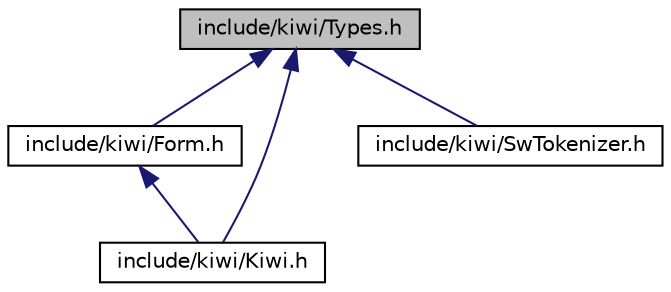 digraph "include/kiwi/Types.h"
{
 // LATEX_PDF_SIZE
  edge [fontname="Helvetica",fontsize="10",labelfontname="Helvetica",labelfontsize="10"];
  node [fontname="Helvetica",fontsize="10",shape=record];
  Node1 [label="include/kiwi/Types.h",height=0.2,width=0.4,color="black", fillcolor="grey75", style="filled", fontcolor="black",tooltip="Kiwi C++ API에 쓰이는 주요 타입들을 모아놓은 헤더 파일"];
  Node1 -> Node2 [dir="back",color="midnightblue",fontsize="10",style="solid",fontname="Helvetica"];
  Node2 [label="include/kiwi/Form.h",height=0.2,width=0.4,color="black", fillcolor="white", style="filled",URL="$Form_8h.html",tooltip="형태 및 형태소에 관한 정보를 담는 구조체들이 선언된 헤더"];
  Node2 -> Node3 [dir="back",color="midnightblue",fontsize="10",style="solid",fontname="Helvetica"];
  Node3 [label="include/kiwi/Kiwi.h",height=0.2,width=0.4,color="black", fillcolor="white", style="filled",URL="$Kiwi_8h.html",tooltip="Kiwi C++ API를 담고 있는 헤더 파일"];
  Node1 -> Node3 [dir="back",color="midnightblue",fontsize="10",style="solid",fontname="Helvetica"];
  Node1 -> Node4 [dir="back",color="midnightblue",fontsize="10",style="solid",fontname="Helvetica"];
  Node4 [label="include/kiwi/SwTokenizer.h",height=0.2,width=0.4,color="black", fillcolor="white", style="filled",URL="$SwTokenizer_8h.html",tooltip="Subword Tokenizer."];
}
